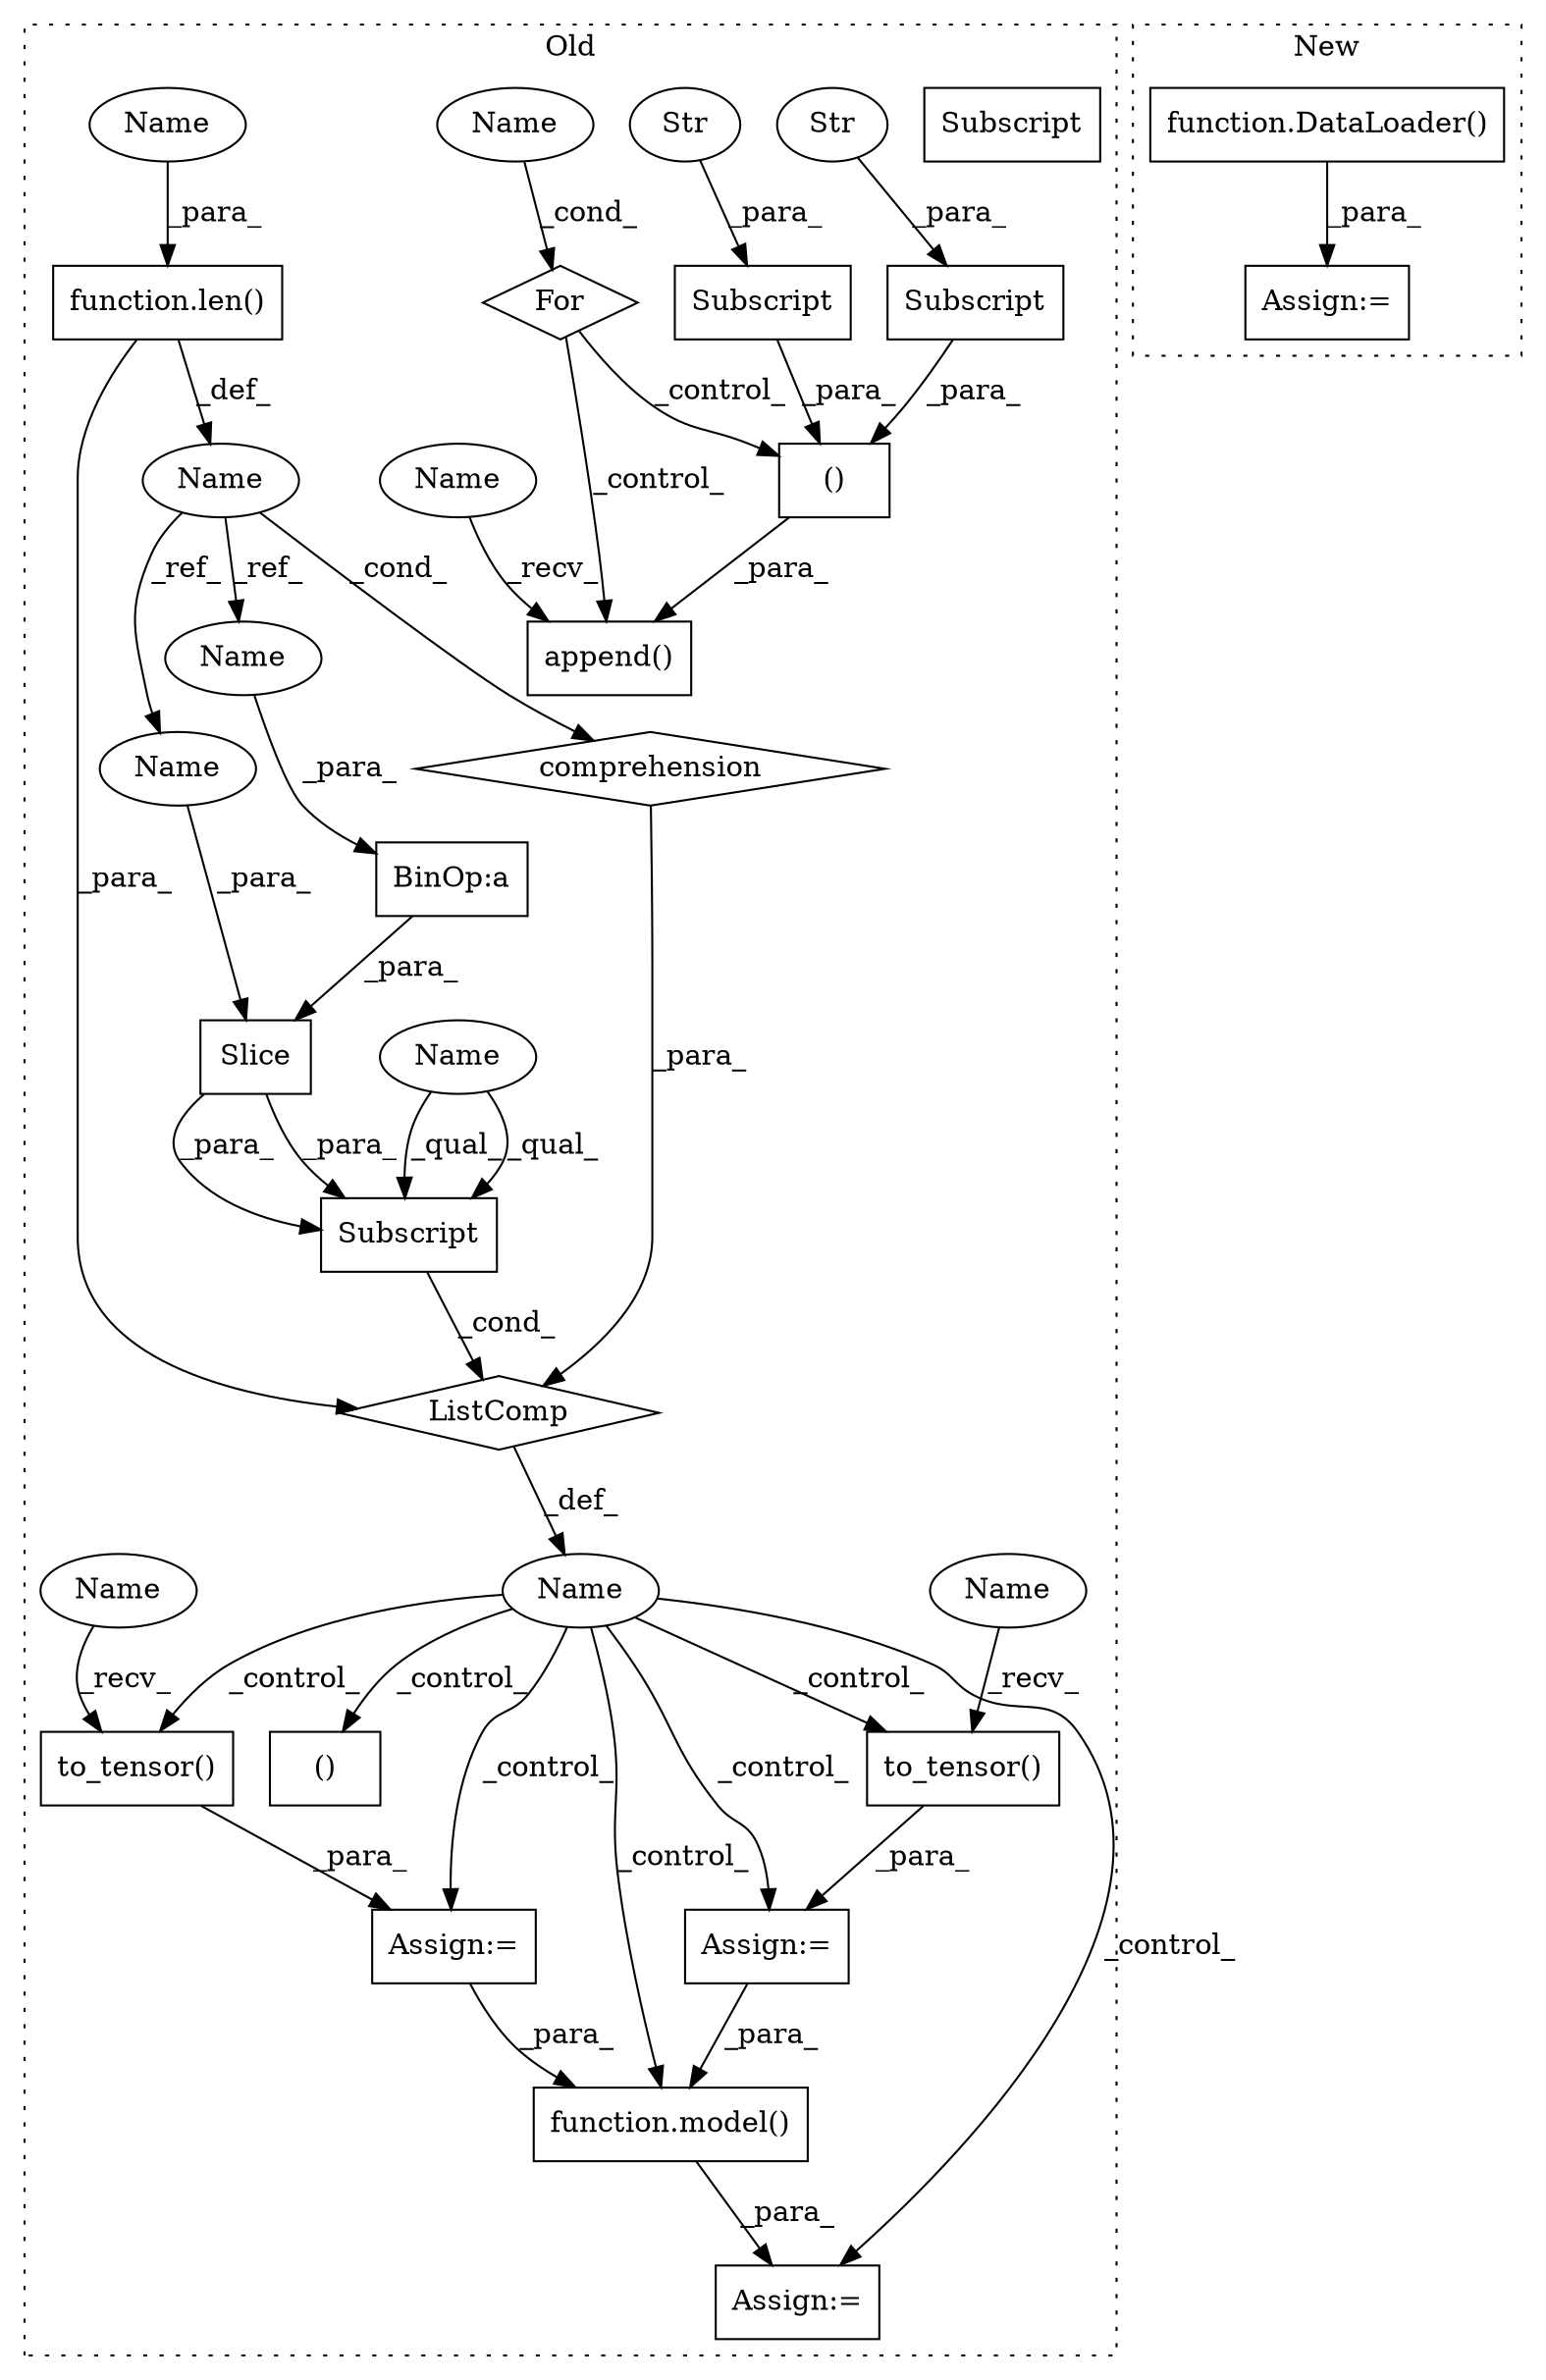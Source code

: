 digraph G {
subgraph cluster0 {
1 [label="function.len()" a="75" s="2597,2609" l="4,1" shape="box"];
3 [label="comprehension" a="45" s="2579" l="3" shape="diamond"];
4 [label="ListComp" a="106" s="2529" l="105" shape="diamond"];
5 [label="()" a="54" s="2908" l="16" shape="box"];
6 [label="BinOp:a" a="82" s="2551" l="3" shape="box"];
7 [label="Subscript" a="63" s="2539,0" l="31,0" shape="box"];
8 [label="Name" a="87" s="2873" l="5" shape="ellipse"];
9 [label="to_tensor()" a="75" s="2966,2992" l="17,1" shape="box"];
10 [label="to_tensor()" a="75" s="3019,3050" l="17,1" shape="box"];
11 [label="function.model()" a="75" s="3069,3100" l="6,1" shape="box"];
12 [label="append()" a="75" s="2409,2472" l="16,1" shape="box"];
13 [label="()" a="54" s="2445" l="26" shape="box"];
14 [label="Subscript" a="63" s="2426,0" l="19,0" shape="box"];
15 [label="Str" a="66" s="2433" l="11" shape="ellipse"];
16 [label="Subscript" a="63" s="2447,0" l="24,0" shape="box"];
17 [label="Str" a="66" s="2454" l="16" shape="ellipse"];
18 [label="Name" a="87" s="2583" l="1" shape="ellipse"];
19 [label="Name" a="87" s="2316" l="4" shape="ellipse"];
20 [label="Slice" a="80" s="2548" l="21" shape="box"];
21 [label="For" a="107" s="2312,2328" l="4,10" shape="diamond"];
22 [label="Assign:=" a="68" s="3066" l="3" shape="box"];
23 [label="Assign:=" a="68" s="3016" l="3" shape="box"];
24 [label="Assign:=" a="68" s="2963" l="3" shape="box"];
26 [label="Name" a="87" s="2966" l="6" shape="ellipse"];
27 [label="Name" a="87" s="3019" l="6" shape="ellipse"];
28 [label="Name" a="87" s="2548" l="1" shape="ellipse"];
29 [label="Name" a="87" s="2550" l="1" shape="ellipse"];
30 [label="Subscript" a="63" s="2539,0" l="31,0" shape="box"];
31 [label="Name" a="87" s="2409" l="8" shape="ellipse"];
32 [label="Name" a="87" s="2601" l="8" shape="ellipse"];
33 [label="Name" a="87" s="2539" l="8" shape="ellipse"];
label = "Old";
style="dotted";
}
subgraph cluster1 {
2 [label="function.DataLoader()" a="75" s="3313" l="152" shape="box"];
25 [label="Assign:=" a="68" s="3310" l="3" shape="box"];
label = "New";
style="dotted";
}
1 -> 4 [label="_para_"];
1 -> 18 [label="_def_"];
2 -> 25 [label="_para_"];
3 -> 4 [label="_para_"];
4 -> 8 [label="_def_"];
6 -> 20 [label="_para_"];
8 -> 11 [label="_control_"];
8 -> 22 [label="_control_"];
8 -> 10 [label="_control_"];
8 -> 9 [label="_control_"];
8 -> 5 [label="_control_"];
8 -> 23 [label="_control_"];
8 -> 24 [label="_control_"];
9 -> 24 [label="_para_"];
10 -> 23 [label="_para_"];
11 -> 22 [label="_para_"];
13 -> 12 [label="_para_"];
14 -> 13 [label="_para_"];
15 -> 14 [label="_para_"];
16 -> 13 [label="_para_"];
17 -> 16 [label="_para_"];
18 -> 28 [label="_ref_"];
18 -> 29 [label="_ref_"];
18 -> 3 [label="_cond_"];
19 -> 21 [label="_cond_"];
20 -> 30 [label="_para_"];
20 -> 30 [label="_para_"];
21 -> 12 [label="_control_"];
21 -> 13 [label="_control_"];
23 -> 11 [label="_para_"];
24 -> 11 [label="_para_"];
26 -> 9 [label="_recv_"];
27 -> 10 [label="_recv_"];
28 -> 20 [label="_para_"];
29 -> 6 [label="_para_"];
30 -> 4 [label="_cond_"];
31 -> 12 [label="_recv_"];
32 -> 1 [label="_para_"];
33 -> 30 [label="_qual_"];
33 -> 30 [label="_qual_"];
}